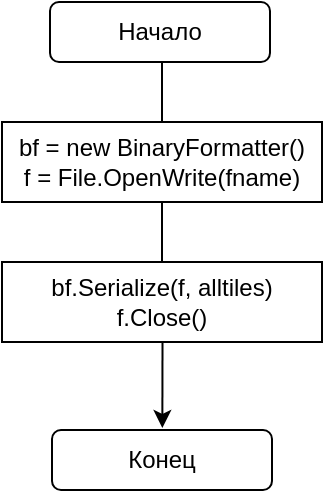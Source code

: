<mxfile version="17.4.2" type="device"><diagram id="6uwtyZQf_o_QPQNwGjp6" name="Страница 1"><mxGraphModel dx="865" dy="550" grid="1" gridSize="10" guides="1" tooltips="1" connect="1" arrows="1" fold="1" page="1" pageScale="1" pageWidth="850" pageHeight="1100" math="0" shadow="0"><root><mxCell id="0"/><mxCell id="1" parent="0"/><mxCell id="ZLbj5Ill0qvHi0bRBAUY-1" value="Начало" style="rounded=1;whiteSpace=wrap;html=1;" vertex="1" parent="1"><mxGeometry x="369" y="170" width="110" height="30" as="geometry"/></mxCell><mxCell id="ZLbj5Ill0qvHi0bRBAUY-2" value="bf = new BinaryFormatter()&lt;br&gt;f = File.OpenWrite(fname)" style="rounded=0;whiteSpace=wrap;html=1;" vertex="1" parent="1"><mxGeometry x="345" y="230" width="160" height="40" as="geometry"/></mxCell><mxCell id="ZLbj5Ill0qvHi0bRBAUY-5" value="" style="endArrow=none;html=1;rounded=0;startArrow=classic;startFill=1;" edge="1" parent="1"><mxGeometry width="50" height="50" relative="1" as="geometry"><mxPoint x="425.18" y="383" as="sourcePoint"/><mxPoint x="425.25" y="340.0" as="targetPoint"/><Array as="points"/></mxGeometry></mxCell><mxCell id="ZLbj5Ill0qvHi0bRBAUY-8" value="" style="endArrow=none;html=1;rounded=0;entryX=0.5;entryY=1;entryDx=0;entryDy=0;" edge="1" parent="1"><mxGeometry width="50" height="50" relative="1" as="geometry"><mxPoint x="425" y="230" as="sourcePoint"/><mxPoint x="425" y="200" as="targetPoint"/></mxGeometry></mxCell><mxCell id="ZLbj5Ill0qvHi0bRBAUY-16" value="Конец" style="rounded=1;whiteSpace=wrap;html=1;" vertex="1" parent="1"><mxGeometry x="370" y="384" width="110" height="30" as="geometry"/></mxCell><mxCell id="ZLbj5Ill0qvHi0bRBAUY-17" value="bf.Serialize(f, alltiles)&lt;br&gt;f.Close()" style="rounded=0;whiteSpace=wrap;html=1;" vertex="1" parent="1"><mxGeometry x="345" y="300" width="160" height="40" as="geometry"/></mxCell><mxCell id="ZLbj5Ill0qvHi0bRBAUY-18" value="" style="endArrow=none;html=1;rounded=0;entryX=0.5;entryY=1;entryDx=0;entryDy=0;" edge="1" parent="1"><mxGeometry width="50" height="50" relative="1" as="geometry"><mxPoint x="425" y="300" as="sourcePoint"/><mxPoint x="425" y="270" as="targetPoint"/></mxGeometry></mxCell></root></mxGraphModel></diagram></mxfile>